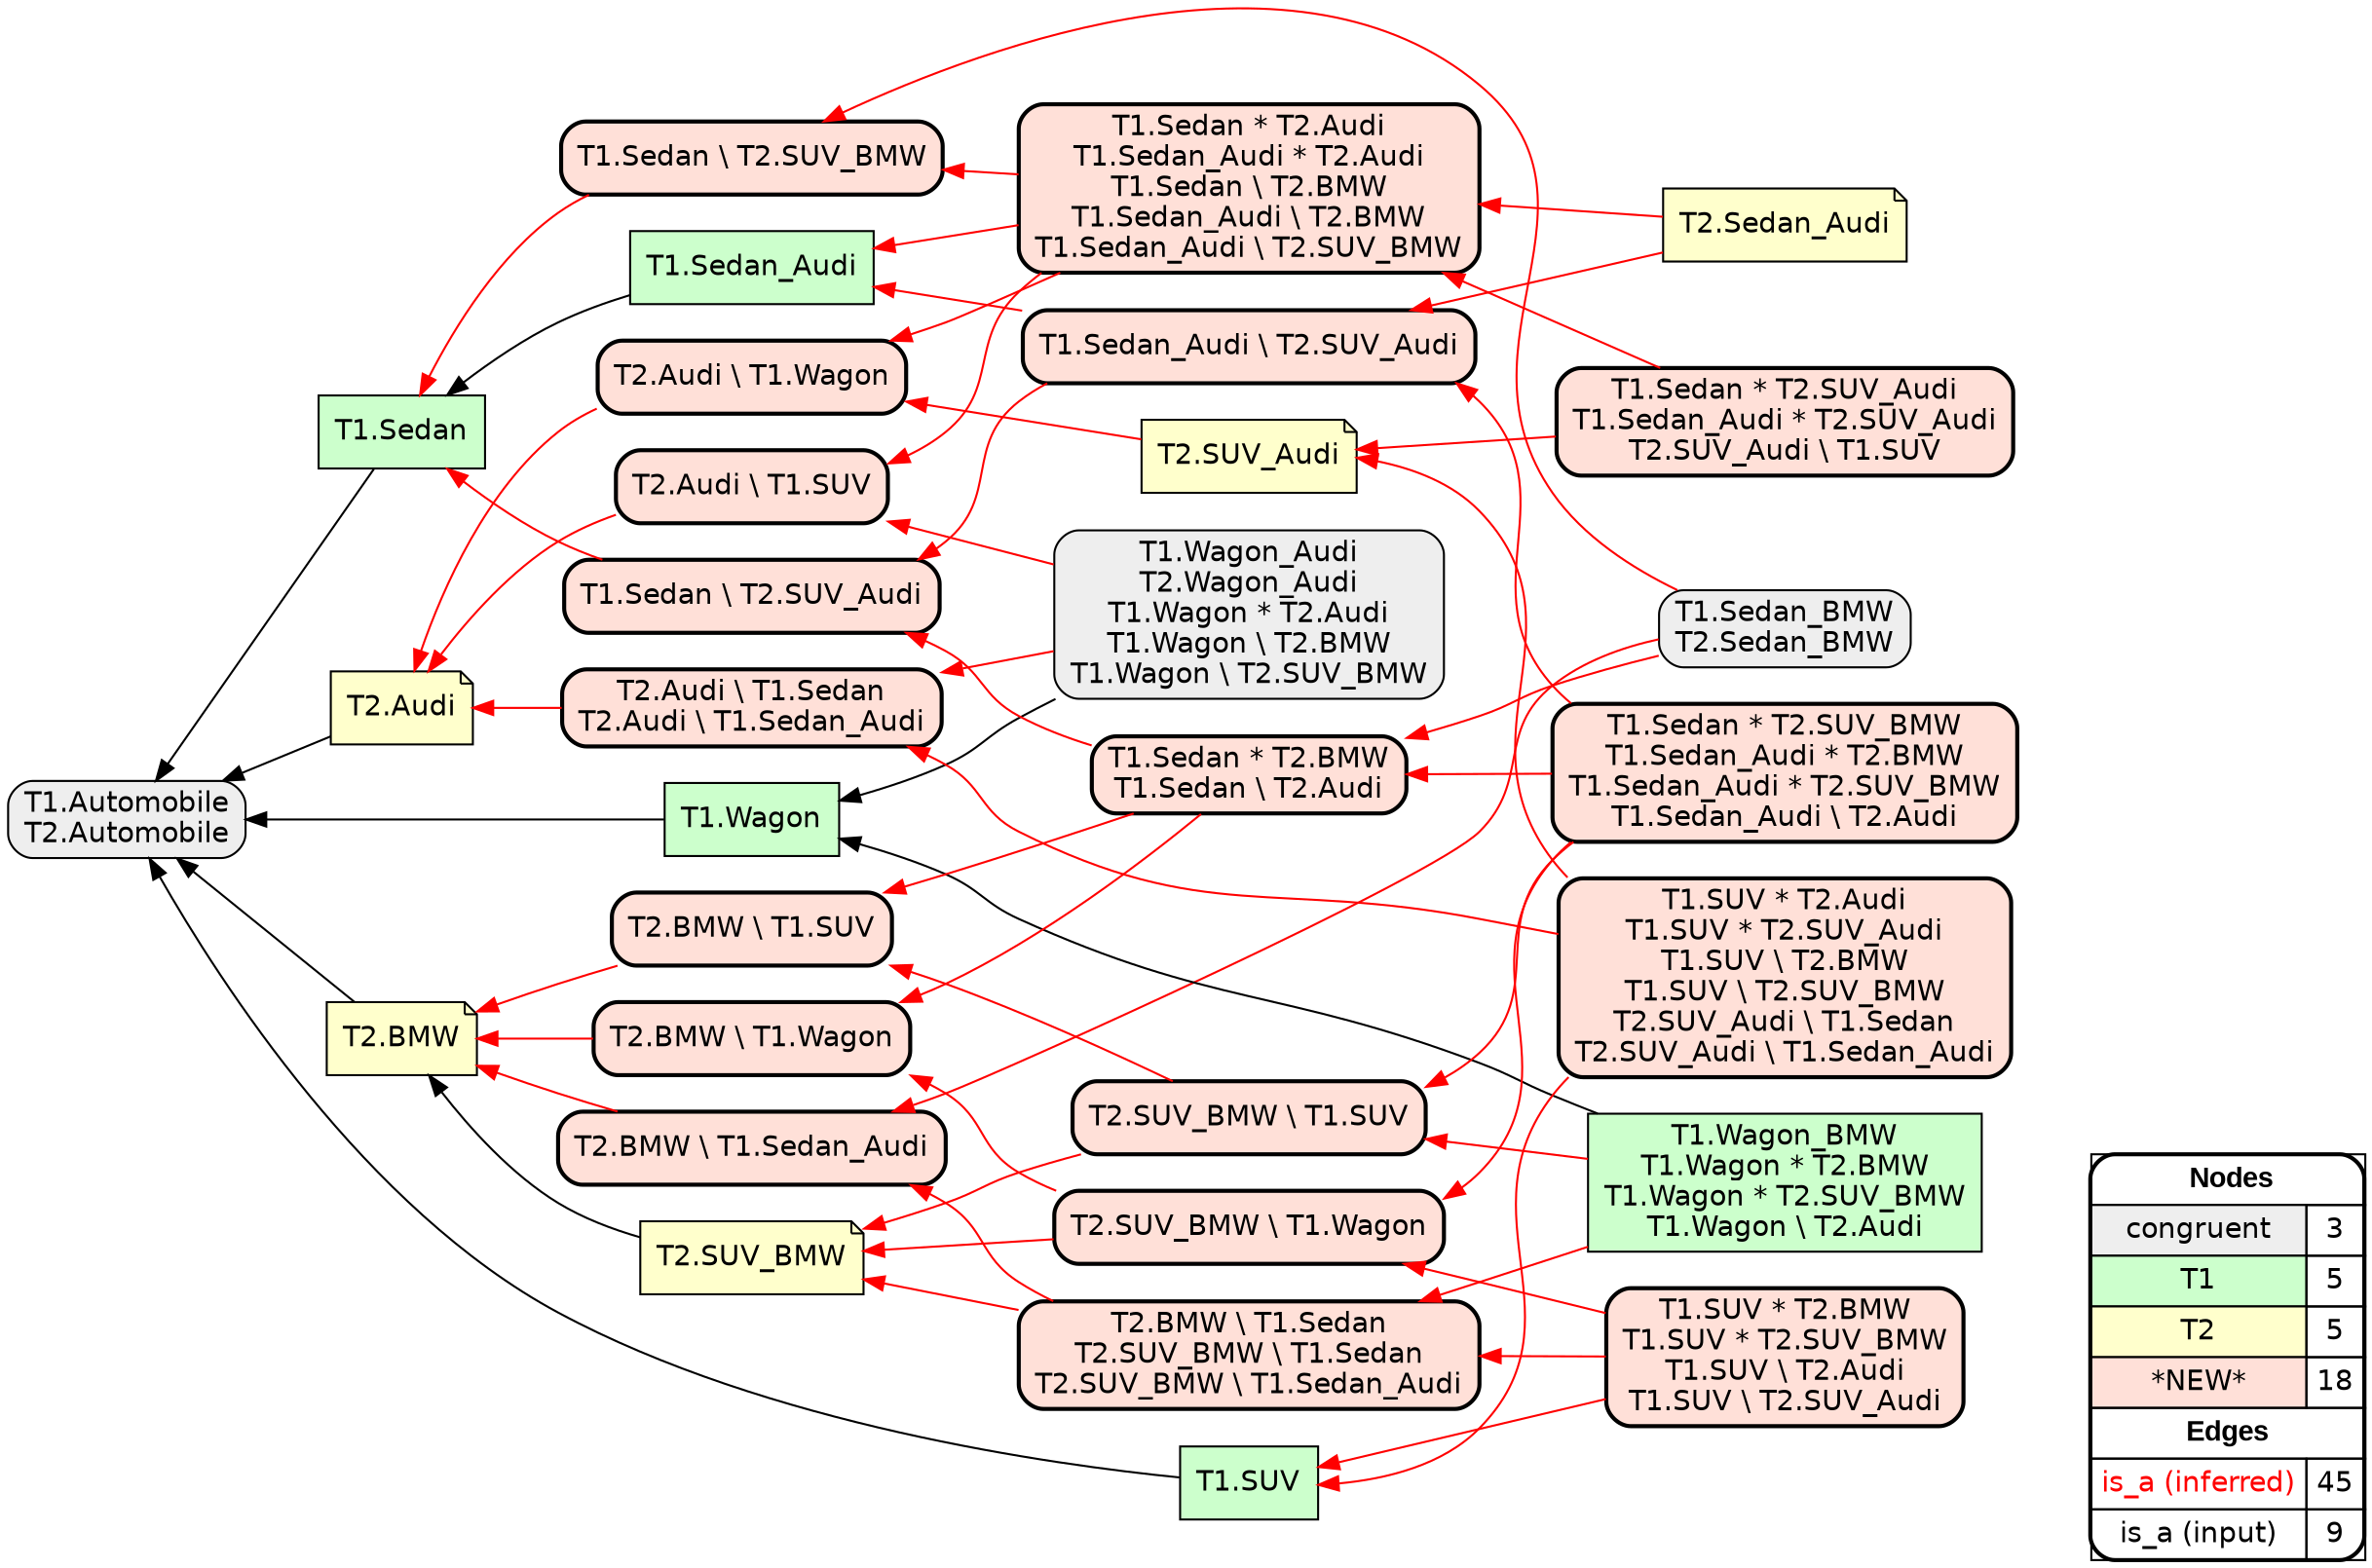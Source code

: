 digraph{
rankdir=RL
node[shape=box style="filled,rounded" fillcolor="#EEEEEE" fontname="helvetica"] 
"T1.Automobile\nT2.Automobile"
"T1.Sedan_BMW\nT2.Sedan_BMW"
"T1.Wagon_Audi\nT2.Wagon_Audi\nT1.Wagon * T2.Audi\nT1.Wagon \\ T2.BMW\nT1.Wagon \\ T2.SUV_BMW"
node[shape=box style=filled fillcolor="#CCFFCC" fontname="helvetica"] 
"T1.Wagon"
"T1.Wagon_BMW\nT1.Wagon * T2.BMW\nT1.Wagon * T2.SUV_BMW\nT1.Wagon \\ T2.Audi"
"T1.SUV"
"T1.Sedan_Audi"
"T1.Sedan"
node[shape=note style=filled fillcolor="#FFFFCC" fontname="helvetica"] 
"T2.SUV_BMW"
"T2.SUV_Audi"
"T2.BMW"
"T2.Sedan_Audi"
"T2.Audi"
node[shape=box style="filled,rounded,bold" fillcolor="#FFE0D8" fontname="helvetica"] 
"T2.BMW \\ T1.SUV"
"T2.SUV_BMW \\ T1.SUV"
"T1.Sedan * T2.BMW\nT1.Sedan \\ T2.Audi"
"T1.Sedan * T2.SUV_BMW\nT1.Sedan_Audi * T2.BMW\nT1.Sedan_Audi * T2.SUV_BMW\nT1.Sedan_Audi \\ T2.Audi"
"T2.Audi \\ T1.Sedan\nT2.Audi \\ T1.Sedan_Audi"
"T2.BMW \\ T1.Sedan_Audi"
"T1.Sedan * T2.Audi\nT1.Sedan_Audi * T2.Audi\nT1.Sedan \\ T2.BMW\nT1.Sedan_Audi \\ T2.BMW\nT1.Sedan_Audi \\ T2.SUV_BMW"
"T2.Audi \\ T1.Wagon"
"T1.SUV * T2.BMW\nT1.SUV * T2.SUV_BMW\nT1.SUV \\ T2.Audi\nT1.SUV \\ T2.SUV_Audi"
"T1.SUV * T2.Audi\nT1.SUV * T2.SUV_Audi\nT1.SUV \\ T2.BMW\nT1.SUV \\ T2.SUV_BMW\nT2.SUV_Audi \\ T1.Sedan\nT2.SUV_Audi \\ T1.Sedan_Audi"
"T1.Sedan \\ T2.SUV_Audi"
"T2.SUV_BMW \\ T1.Wagon"
"T2.Audi \\ T1.SUV"
"T2.BMW \\ T1.Sedan\nT2.SUV_BMW \\ T1.Sedan\nT2.SUV_BMW \\ T1.Sedan_Audi"
"T2.BMW \\ T1.Wagon"
"T1.Sedan \\ T2.SUV_BMW"
"T1.Sedan_Audi \\ T2.SUV_Audi"
"T1.Sedan * T2.SUV_Audi\nT1.Sedan_Audi * T2.SUV_Audi\nT2.SUV_Audi \\ T1.SUV"
edge[arrowhead=normal style=dotted color="#000000" constraint=true penwidth=1]
edge[arrowhead=normal style=solid color="#FF0000" constraint=true penwidth=1]
"T1.SUV * T2.BMW\nT1.SUV * T2.SUV_BMW\nT1.SUV \\ T2.Audi\nT1.SUV \\ T2.SUV_Audi" -> "T1.SUV"
"T1.Sedan * T2.SUV_Audi\nT1.Sedan_Audi * T2.SUV_Audi\nT2.SUV_Audi \\ T1.SUV" -> "T1.Sedan * T2.Audi\nT1.Sedan_Audi * T2.Audi\nT1.Sedan \\ T2.BMW\nT1.Sedan_Audi \\ T2.BMW\nT1.Sedan_Audi \\ T2.SUV_BMW"
"T1.Sedan_BMW\nT2.Sedan_BMW" -> "T1.Sedan * T2.BMW\nT1.Sedan \\ T2.Audi"
"T1.Sedan * T2.Audi\nT1.Sedan_Audi * T2.Audi\nT1.Sedan \\ T2.BMW\nT1.Sedan_Audi \\ T2.BMW\nT1.Sedan_Audi \\ T2.SUV_BMW" -> "T1.Sedan \\ T2.SUV_BMW"
"T2.BMW \\ T1.Wagon" -> "T2.BMW"
"T1.SUV * T2.BMW\nT1.SUV * T2.SUV_BMW\nT1.SUV \\ T2.Audi\nT1.SUV \\ T2.SUV_Audi" -> "T2.BMW \\ T1.Sedan\nT2.SUV_BMW \\ T1.Sedan\nT2.SUV_BMW \\ T1.Sedan_Audi"
"T1.Wagon_Audi\nT2.Wagon_Audi\nT1.Wagon * T2.Audi\nT1.Wagon \\ T2.BMW\nT1.Wagon \\ T2.SUV_BMW" -> "T2.Audi \\ T1.SUV"
"T2.Sedan_Audi" -> "T1.Sedan_Audi \\ T2.SUV_Audi"
"T1.Sedan_BMW\nT2.Sedan_BMW" -> "T1.Sedan \\ T2.SUV_BMW"
"T1.Sedan * T2.SUV_BMW\nT1.Sedan_Audi * T2.BMW\nT1.Sedan_Audi * T2.SUV_BMW\nT1.Sedan_Audi \\ T2.Audi" -> "T1.Sedan * T2.BMW\nT1.Sedan \\ T2.Audi"
"T2.SUV_BMW \\ T1.Wagon" -> "T2.BMW \\ T1.Wagon"
"T1.Sedan * T2.BMW\nT1.Sedan \\ T2.Audi" -> "T1.Sedan \\ T2.SUV_Audi"
"T2.BMW \\ T1.Sedan\nT2.SUV_BMW \\ T1.Sedan\nT2.SUV_BMW \\ T1.Sedan_Audi" -> "T2.SUV_BMW"
"T2.SUV_BMW \\ T1.SUV" -> "T2.BMW \\ T1.SUV"
"T2.BMW \\ T1.Sedan_Audi" -> "T2.BMW"
"T2.SUV_BMW \\ T1.SUV" -> "T2.SUV_BMW"
"T2.BMW \\ T1.SUV" -> "T2.BMW"
"T2.SUV_Audi" -> "T2.Audi \\ T1.Wagon"
"T1.Sedan * T2.SUV_Audi\nT1.Sedan_Audi * T2.SUV_Audi\nT2.SUV_Audi \\ T1.SUV" -> "T2.SUV_Audi"
"T1.Sedan * T2.SUV_BMW\nT1.Sedan_Audi * T2.BMW\nT1.Sedan_Audi * T2.SUV_BMW\nT1.Sedan_Audi \\ T2.Audi" -> "T2.SUV_BMW \\ T1.Wagon"
"T1.Sedan_Audi \\ T2.SUV_Audi" -> "T1.Sedan \\ T2.SUV_Audi"
"T1.Sedan * T2.Audi\nT1.Sedan_Audi * T2.Audi\nT1.Sedan \\ T2.BMW\nT1.Sedan_Audi \\ T2.BMW\nT1.Sedan_Audi \\ T2.SUV_BMW" -> "T1.Sedan_Audi"
"T1.Sedan * T2.SUV_BMW\nT1.Sedan_Audi * T2.BMW\nT1.Sedan_Audi * T2.SUV_BMW\nT1.Sedan_Audi \\ T2.Audi" -> "T1.Sedan_Audi \\ T2.SUV_Audi"
"T1.Sedan \\ T2.SUV_BMW" -> "T1.Sedan"
"T1.Wagon_Audi\nT2.Wagon_Audi\nT1.Wagon * T2.Audi\nT1.Wagon \\ T2.BMW\nT1.Wagon \\ T2.SUV_BMW" -> "T2.Audi \\ T1.Sedan\nT2.Audi \\ T1.Sedan_Audi"
"T1.Sedan * T2.BMW\nT1.Sedan \\ T2.Audi" -> "T2.BMW \\ T1.SUV"
"T1.Wagon_BMW\nT1.Wagon * T2.BMW\nT1.Wagon * T2.SUV_BMW\nT1.Wagon \\ T2.Audi" -> "T2.SUV_BMW \\ T1.SUV"
"T1.Sedan * T2.BMW\nT1.Sedan \\ T2.Audi" -> "T2.BMW \\ T1.Wagon"
"T1.Sedan * T2.Audi\nT1.Sedan_Audi * T2.Audi\nT1.Sedan \\ T2.BMW\nT1.Sedan_Audi \\ T2.BMW\nT1.Sedan_Audi \\ T2.SUV_BMW" -> "T2.Audi \\ T1.SUV"
"T1.SUV * T2.Audi\nT1.SUV * T2.SUV_Audi\nT1.SUV \\ T2.BMW\nT1.SUV \\ T2.SUV_BMW\nT2.SUV_Audi \\ T1.Sedan\nT2.SUV_Audi \\ T1.Sedan_Audi" -> "T2.Audi \\ T1.Sedan\nT2.Audi \\ T1.Sedan_Audi"
"T1.Sedan * T2.SUV_BMW\nT1.Sedan_Audi * T2.BMW\nT1.Sedan_Audi * T2.SUV_BMW\nT1.Sedan_Audi \\ T2.Audi" -> "T2.SUV_BMW \\ T1.SUV"
"T1.SUV * T2.Audi\nT1.SUV * T2.SUV_Audi\nT1.SUV \\ T2.BMW\nT1.SUV \\ T2.SUV_BMW\nT2.SUV_Audi \\ T1.Sedan\nT2.SUV_Audi \\ T1.Sedan_Audi" -> "T1.SUV"
"T2.SUV_BMW \\ T1.Wagon" -> "T2.SUV_BMW"
"T1.SUV * T2.Audi\nT1.SUV * T2.SUV_Audi\nT1.SUV \\ T2.BMW\nT1.SUV \\ T2.SUV_BMW\nT2.SUV_Audi \\ T1.Sedan\nT2.SUV_Audi \\ T1.Sedan_Audi" -> "T2.SUV_Audi"
"T1.Sedan_Audi \\ T2.SUV_Audi" -> "T1.Sedan_Audi"
"T1.SUV * T2.BMW\nT1.SUV * T2.SUV_BMW\nT1.SUV \\ T2.Audi\nT1.SUV \\ T2.SUV_Audi" -> "T2.SUV_BMW \\ T1.Wagon"
"T2.Sedan_Audi" -> "T1.Sedan * T2.Audi\nT1.Sedan_Audi * T2.Audi\nT1.Sedan \\ T2.BMW\nT1.Sedan_Audi \\ T2.BMW\nT1.Sedan_Audi \\ T2.SUV_BMW"
"T2.Audi \\ T1.SUV" -> "T2.Audi"
"T2.BMW \\ T1.Sedan\nT2.SUV_BMW \\ T1.Sedan\nT2.SUV_BMW \\ T1.Sedan_Audi" -> "T2.BMW \\ T1.Sedan_Audi"
"T2.Audi \\ T1.Sedan\nT2.Audi \\ T1.Sedan_Audi" -> "T2.Audi"
"T1.Sedan * T2.Audi\nT1.Sedan_Audi * T2.Audi\nT1.Sedan \\ T2.BMW\nT1.Sedan_Audi \\ T2.BMW\nT1.Sedan_Audi \\ T2.SUV_BMW" -> "T2.Audi \\ T1.Wagon"
"T2.Audi \\ T1.Wagon" -> "T2.Audi"
"T1.Sedan_BMW\nT2.Sedan_BMW" -> "T2.BMW \\ T1.Sedan_Audi"
"T1.Wagon_BMW\nT1.Wagon * T2.BMW\nT1.Wagon * T2.SUV_BMW\nT1.Wagon \\ T2.Audi" -> "T2.BMW \\ T1.Sedan\nT2.SUV_BMW \\ T1.Sedan\nT2.SUV_BMW \\ T1.Sedan_Audi"
"T1.Sedan \\ T2.SUV_Audi" -> "T1.Sedan"
edge[arrowhead=normal style=solid color="#000000" constraint=true penwidth=1]
"T1.Sedan_Audi" -> "T1.Sedan"
"T2.Audi" -> "T1.Automobile\nT2.Automobile"
"T1.SUV" -> "T1.Automobile\nT2.Automobile"
"T1.Wagon" -> "T1.Automobile\nT2.Automobile"
"T1.Sedan" -> "T1.Automobile\nT2.Automobile"
"T2.BMW" -> "T1.Automobile\nT2.Automobile"
"T1.Wagon_BMW\nT1.Wagon * T2.BMW\nT1.Wagon * T2.SUV_BMW\nT1.Wagon \\ T2.Audi" -> "T1.Wagon"
"T1.Wagon_Audi\nT2.Wagon_Audi\nT1.Wagon * T2.Audi\nT1.Wagon \\ T2.BMW\nT1.Wagon \\ T2.SUV_BMW" -> "T1.Wagon"
"T2.SUV_BMW" -> "T2.BMW"
node[shape=box] 
{rank=source Legend [fillcolor= white margin=0 label=< 
 <TABLE BORDER="0" CELLBORDER="1" CELLSPACING="0" CELLPADDING="4"> 
<TR> <TD COLSPAN="2"><font face="Arial Black"> Nodes</font></TD> </TR> 
<TR> 
 <TD bgcolor="#EEEEEE" fontname="helvetica">congruent</TD> 
 <TD>3</TD> 
 </TR> 
<TR> 
 <TD bgcolor="#CCFFCC" fontname="helvetica">T1</TD> 
 <TD>5</TD> 
 </TR> 
<TR> 
 <TD bgcolor="#FFFFCC" fontname="helvetica">T2</TD> 
 <TD>5</TD> 
 </TR> 
<TR> 
 <TD bgcolor="#FFE0D8" fontname="helvetica">*NEW*</TD> 
 <TD>18</TD> 
 </TR> 
<TR> <TD COLSPAN="2"><font face = "Arial Black"> Edges </font></TD> </TR> 
<TR> 
 <TD><font color ="#FF0000">is_a (inferred)</font></TD><TD>45</TD>
</TR>
<TR> 
 <TD><font color ="#000000">is_a (input)</font></TD><TD>9</TD>
</TR>
</TABLE> 
 >] } 
}